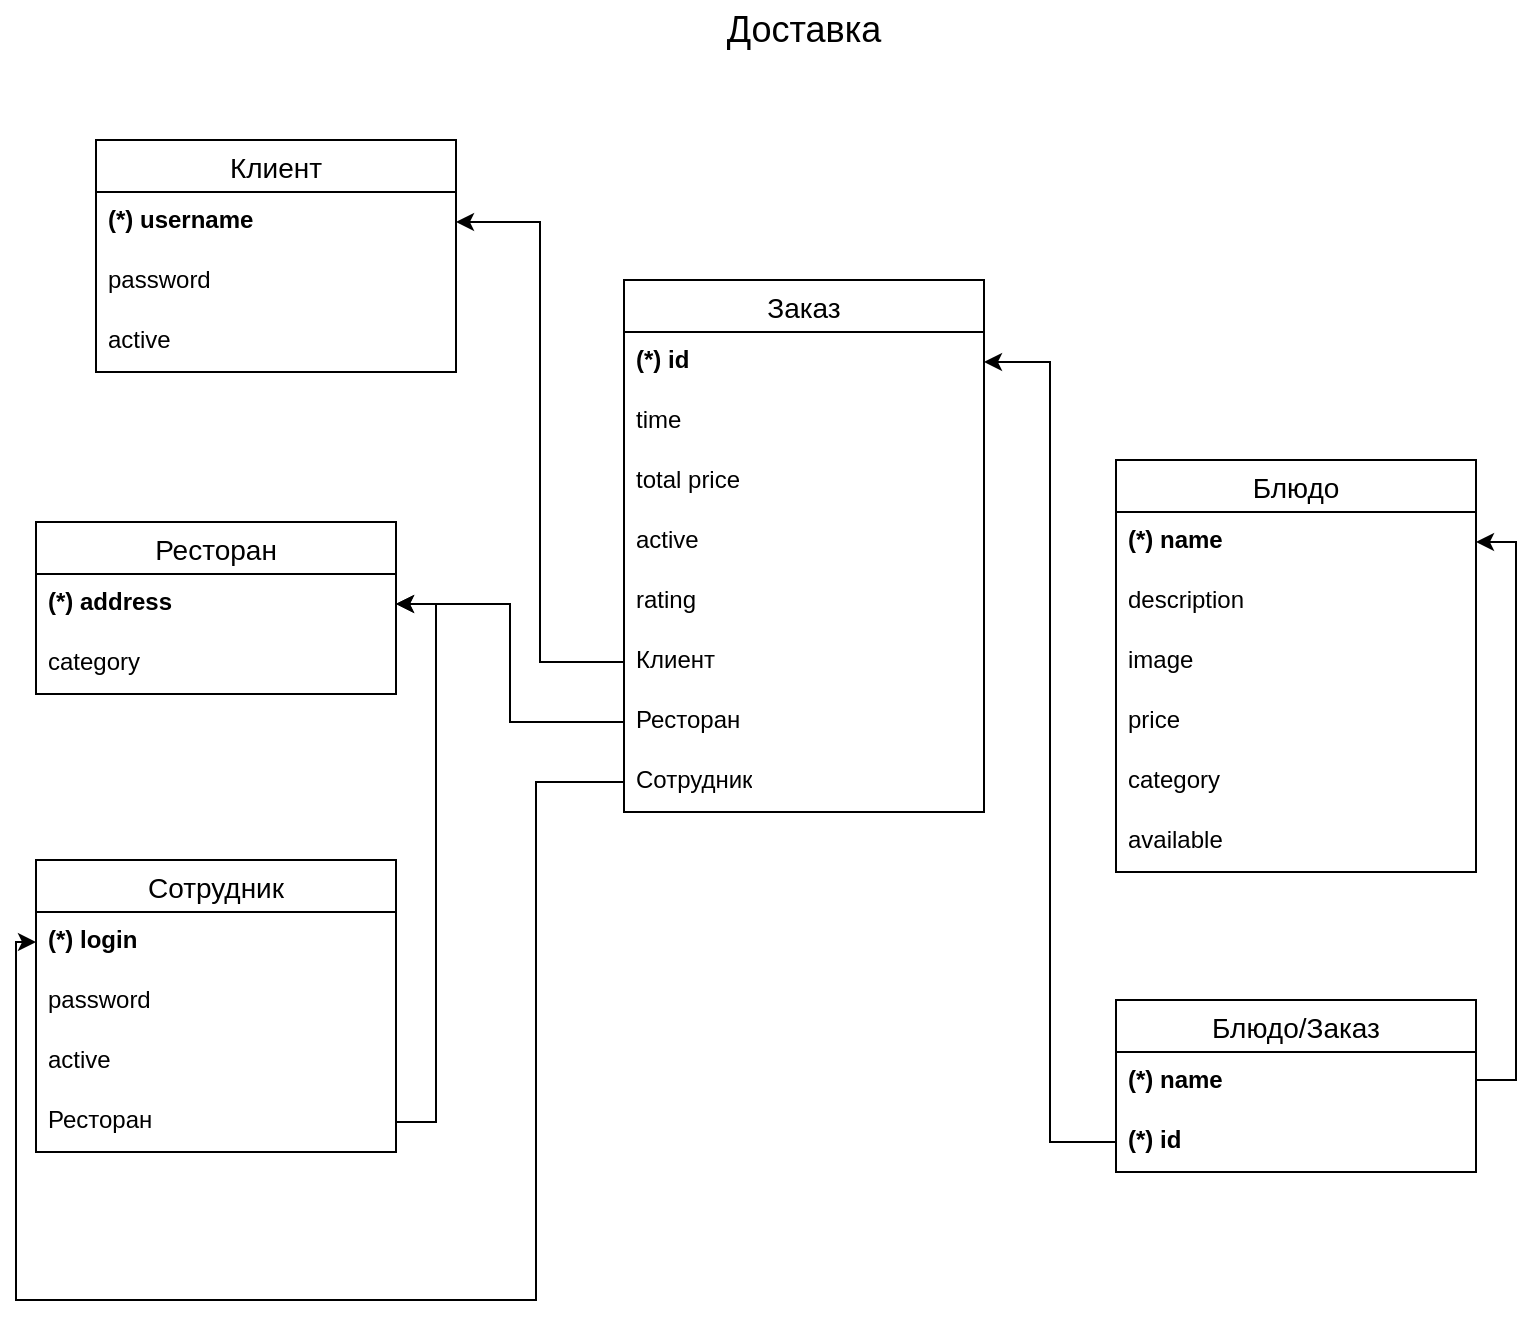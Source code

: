 <mxfile version="24.7.17">
  <diagram name="Страница — 1" id="_YuCFSfN9KbbJojV2Bl-">
    <mxGraphModel dx="1666" dy="795" grid="1" gridSize="10" guides="1" tooltips="1" connect="1" arrows="1" fold="1" page="1" pageScale="1" pageWidth="827" pageHeight="1169" math="0" shadow="0">
      <root>
        <mxCell id="0" />
        <mxCell id="1" parent="0" />
        <mxCell id="1CGRCvlt_vWcbF3Wgjnv-1" value="Клиент" style="swimlane;fontStyle=0;childLayout=stackLayout;horizontal=1;startSize=26;horizontalStack=0;resizeParent=1;resizeParentMax=0;resizeLast=0;collapsible=1;marginBottom=0;align=center;fontSize=14;" vertex="1" parent="1">
          <mxGeometry x="60" y="80" width="180" height="116" as="geometry">
            <mxRectangle x="320" y="80" width="90" height="30" as="alternateBounds" />
          </mxGeometry>
        </mxCell>
        <mxCell id="1CGRCvlt_vWcbF3Wgjnv-2" value="&lt;b&gt;(*) username&lt;/b&gt;" style="text;strokeColor=none;fillColor=none;spacingLeft=4;spacingRight=4;overflow=hidden;rotatable=0;points=[[0,0.5],[1,0.5]];portConstraint=eastwest;fontSize=12;whiteSpace=wrap;html=1;fontStyle=0" vertex="1" parent="1CGRCvlt_vWcbF3Wgjnv-1">
          <mxGeometry y="26" width="180" height="30" as="geometry" />
        </mxCell>
        <mxCell id="1CGRCvlt_vWcbF3Wgjnv-3" value="password" style="text;strokeColor=none;fillColor=none;spacingLeft=4;spacingRight=4;overflow=hidden;rotatable=0;points=[[0,0.5],[1,0.5]];portConstraint=eastwest;fontSize=12;whiteSpace=wrap;html=1;" vertex="1" parent="1CGRCvlt_vWcbF3Wgjnv-1">
          <mxGeometry y="56" width="180" height="30" as="geometry" />
        </mxCell>
        <mxCell id="1CGRCvlt_vWcbF3Wgjnv-4" value="active" style="text;strokeColor=none;fillColor=none;spacingLeft=4;spacingRight=4;overflow=hidden;rotatable=0;points=[[0,0.5],[1,0.5]];portConstraint=eastwest;fontSize=12;whiteSpace=wrap;html=1;" vertex="1" parent="1CGRCvlt_vWcbF3Wgjnv-1">
          <mxGeometry y="86" width="180" height="30" as="geometry" />
        </mxCell>
        <mxCell id="1CGRCvlt_vWcbF3Wgjnv-5" value="&lt;span style=&quot;font-size: 18px;&quot;&gt;Доставка&lt;/span&gt;" style="text;html=1;align=center;verticalAlign=middle;whiteSpace=wrap;rounded=0;" vertex="1" parent="1">
          <mxGeometry x="384" y="10" width="60" height="30" as="geometry" />
        </mxCell>
        <mxCell id="1CGRCvlt_vWcbF3Wgjnv-6" value="Блюдо" style="swimlane;fontStyle=0;childLayout=stackLayout;horizontal=1;startSize=26;horizontalStack=0;resizeParent=1;resizeParentMax=0;resizeLast=0;collapsible=1;marginBottom=0;align=center;fontSize=14;" vertex="1" parent="1">
          <mxGeometry x="570" y="240" width="180" height="206" as="geometry">
            <mxRectangle x="320" y="80" width="90" height="30" as="alternateBounds" />
          </mxGeometry>
        </mxCell>
        <mxCell id="1CGRCvlt_vWcbF3Wgjnv-7" value="&lt;b&gt;(*) name&lt;/b&gt;" style="text;strokeColor=none;fillColor=none;spacingLeft=4;spacingRight=4;overflow=hidden;rotatable=0;points=[[0,0.5],[1,0.5]];portConstraint=eastwest;fontSize=12;whiteSpace=wrap;html=1;fontStyle=0" vertex="1" parent="1CGRCvlt_vWcbF3Wgjnv-6">
          <mxGeometry y="26" width="180" height="30" as="geometry" />
        </mxCell>
        <mxCell id="1CGRCvlt_vWcbF3Wgjnv-8" value="description" style="text;strokeColor=none;fillColor=none;spacingLeft=4;spacingRight=4;overflow=hidden;rotatable=0;points=[[0,0.5],[1,0.5]];portConstraint=eastwest;fontSize=12;whiteSpace=wrap;html=1;" vertex="1" parent="1CGRCvlt_vWcbF3Wgjnv-6">
          <mxGeometry y="56" width="180" height="30" as="geometry" />
        </mxCell>
        <mxCell id="1CGRCvlt_vWcbF3Wgjnv-9" value="image" style="text;strokeColor=none;fillColor=none;spacingLeft=4;spacingRight=4;overflow=hidden;rotatable=0;points=[[0,0.5],[1,0.5]];portConstraint=eastwest;fontSize=12;whiteSpace=wrap;html=1;" vertex="1" parent="1CGRCvlt_vWcbF3Wgjnv-6">
          <mxGeometry y="86" width="180" height="30" as="geometry" />
        </mxCell>
        <mxCell id="1CGRCvlt_vWcbF3Wgjnv-10" value="price" style="text;strokeColor=none;fillColor=none;spacingLeft=4;spacingRight=4;overflow=hidden;rotatable=0;points=[[0,0.5],[1,0.5]];portConstraint=eastwest;fontSize=12;whiteSpace=wrap;html=1;" vertex="1" parent="1CGRCvlt_vWcbF3Wgjnv-6">
          <mxGeometry y="116" width="180" height="30" as="geometry" />
        </mxCell>
        <mxCell id="1CGRCvlt_vWcbF3Wgjnv-11" value="category" style="text;strokeColor=none;fillColor=none;spacingLeft=4;spacingRight=4;overflow=hidden;rotatable=0;points=[[0,0.5],[1,0.5]];portConstraint=eastwest;fontSize=12;whiteSpace=wrap;html=1;" vertex="1" parent="1CGRCvlt_vWcbF3Wgjnv-6">
          <mxGeometry y="146" width="180" height="30" as="geometry" />
        </mxCell>
        <mxCell id="1CGRCvlt_vWcbF3Wgjnv-12" value="available" style="text;strokeColor=none;fillColor=none;spacingLeft=4;spacingRight=4;overflow=hidden;rotatable=0;points=[[0,0.5],[1,0.5]];portConstraint=eastwest;fontSize=12;whiteSpace=wrap;html=1;" vertex="1" parent="1CGRCvlt_vWcbF3Wgjnv-6">
          <mxGeometry y="176" width="180" height="30" as="geometry" />
        </mxCell>
        <mxCell id="1CGRCvlt_vWcbF3Wgjnv-13" value="Ресторан" style="swimlane;fontStyle=0;childLayout=stackLayout;horizontal=1;startSize=26;horizontalStack=0;resizeParent=1;resizeParentMax=0;resizeLast=0;collapsible=1;marginBottom=0;align=center;fontSize=14;" vertex="1" parent="1">
          <mxGeometry x="30" y="271" width="180" height="86" as="geometry">
            <mxRectangle x="320" y="80" width="90" height="30" as="alternateBounds" />
          </mxGeometry>
        </mxCell>
        <mxCell id="1CGRCvlt_vWcbF3Wgjnv-14" value="&lt;b&gt;(*) address&lt;/b&gt;" style="text;strokeColor=none;fillColor=none;spacingLeft=4;spacingRight=4;overflow=hidden;rotatable=0;points=[[0,0.5],[1,0.5]];portConstraint=eastwest;fontSize=12;whiteSpace=wrap;html=1;fontStyle=0" vertex="1" parent="1CGRCvlt_vWcbF3Wgjnv-13">
          <mxGeometry y="26" width="180" height="30" as="geometry" />
        </mxCell>
        <mxCell id="1CGRCvlt_vWcbF3Wgjnv-15" value="category" style="text;strokeColor=none;fillColor=none;spacingLeft=4;spacingRight=4;overflow=hidden;rotatable=0;points=[[0,0.5],[1,0.5]];portConstraint=eastwest;fontSize=12;whiteSpace=wrap;html=1;" vertex="1" parent="1CGRCvlt_vWcbF3Wgjnv-13">
          <mxGeometry y="56" width="180" height="30" as="geometry" />
        </mxCell>
        <mxCell id="1CGRCvlt_vWcbF3Wgjnv-16" value="Заказ" style="swimlane;fontStyle=0;childLayout=stackLayout;horizontal=1;startSize=26;horizontalStack=0;resizeParent=1;resizeParentMax=0;resizeLast=0;collapsible=1;marginBottom=0;align=center;fontSize=14;" vertex="1" parent="1">
          <mxGeometry x="324" y="150" width="180" height="266" as="geometry">
            <mxRectangle x="320" y="80" width="90" height="30" as="alternateBounds" />
          </mxGeometry>
        </mxCell>
        <mxCell id="1CGRCvlt_vWcbF3Wgjnv-17" value="(*) id" style="text;strokeColor=none;fillColor=none;spacingLeft=4;spacingRight=4;overflow=hidden;rotatable=0;points=[[0,0.5],[1,0.5]];portConstraint=eastwest;fontSize=12;whiteSpace=wrap;html=1;fontStyle=1" vertex="1" parent="1CGRCvlt_vWcbF3Wgjnv-16">
          <mxGeometry y="26" width="180" height="30" as="geometry" />
        </mxCell>
        <mxCell id="1CGRCvlt_vWcbF3Wgjnv-18" value="time" style="text;strokeColor=none;fillColor=none;spacingLeft=4;spacingRight=4;overflow=hidden;rotatable=0;points=[[0,0.5],[1,0.5]];portConstraint=eastwest;fontSize=12;whiteSpace=wrap;html=1;" vertex="1" parent="1CGRCvlt_vWcbF3Wgjnv-16">
          <mxGeometry y="56" width="180" height="30" as="geometry" />
        </mxCell>
        <mxCell id="1CGRCvlt_vWcbF3Wgjnv-19" value="total price" style="text;strokeColor=none;fillColor=none;spacingLeft=4;spacingRight=4;overflow=hidden;rotatable=0;points=[[0,0.5],[1,0.5]];portConstraint=eastwest;fontSize=12;whiteSpace=wrap;html=1;" vertex="1" parent="1CGRCvlt_vWcbF3Wgjnv-16">
          <mxGeometry y="86" width="180" height="30" as="geometry" />
        </mxCell>
        <mxCell id="1CGRCvlt_vWcbF3Wgjnv-20" value="active" style="text;strokeColor=none;fillColor=none;spacingLeft=4;spacingRight=4;overflow=hidden;rotatable=0;points=[[0,0.5],[1,0.5]];portConstraint=eastwest;fontSize=12;whiteSpace=wrap;html=1;" vertex="1" parent="1CGRCvlt_vWcbF3Wgjnv-16">
          <mxGeometry y="116" width="180" height="30" as="geometry" />
        </mxCell>
        <mxCell id="1CGRCvlt_vWcbF3Wgjnv-21" value="rating" style="text;strokeColor=none;fillColor=none;spacingLeft=4;spacingRight=4;overflow=hidden;rotatable=0;points=[[0,0.5],[1,0.5]];portConstraint=eastwest;fontSize=12;whiteSpace=wrap;html=1;" vertex="1" parent="1CGRCvlt_vWcbF3Wgjnv-16">
          <mxGeometry y="146" width="180" height="30" as="geometry" />
        </mxCell>
        <mxCell id="1CGRCvlt_vWcbF3Wgjnv-22" value="Клиент" style="text;strokeColor=none;fillColor=none;spacingLeft=4;spacingRight=4;overflow=hidden;rotatable=0;points=[[0,0.5],[1,0.5]];portConstraint=eastwest;fontSize=12;whiteSpace=wrap;html=1;" vertex="1" parent="1CGRCvlt_vWcbF3Wgjnv-16">
          <mxGeometry y="176" width="180" height="30" as="geometry" />
        </mxCell>
        <mxCell id="1CGRCvlt_vWcbF3Wgjnv-23" value="Ресторан" style="text;strokeColor=none;fillColor=none;spacingLeft=4;spacingRight=4;overflow=hidden;rotatable=0;points=[[0,0.5],[1,0.5]];portConstraint=eastwest;fontSize=12;whiteSpace=wrap;html=1;" vertex="1" parent="1CGRCvlt_vWcbF3Wgjnv-16">
          <mxGeometry y="206" width="180" height="30" as="geometry" />
        </mxCell>
        <mxCell id="1CGRCvlt_vWcbF3Wgjnv-24" value="Сотрудник" style="text;strokeColor=none;fillColor=none;spacingLeft=4;spacingRight=4;overflow=hidden;rotatable=0;points=[[0,0.5],[1,0.5]];portConstraint=eastwest;fontSize=12;whiteSpace=wrap;html=1;" vertex="1" parent="1CGRCvlt_vWcbF3Wgjnv-16">
          <mxGeometry y="236" width="180" height="30" as="geometry" />
        </mxCell>
        <mxCell id="1CGRCvlt_vWcbF3Wgjnv-25" value="Сотрудник" style="swimlane;fontStyle=0;childLayout=stackLayout;horizontal=1;startSize=26;horizontalStack=0;resizeParent=1;resizeParentMax=0;resizeLast=0;collapsible=1;marginBottom=0;align=center;fontSize=14;" vertex="1" parent="1">
          <mxGeometry x="30" y="440" width="180" height="146" as="geometry">
            <mxRectangle x="320" y="80" width="90" height="30" as="alternateBounds" />
          </mxGeometry>
        </mxCell>
        <mxCell id="1CGRCvlt_vWcbF3Wgjnv-26" value="&lt;b&gt;(*) login&lt;/b&gt;" style="text;strokeColor=none;fillColor=none;spacingLeft=4;spacingRight=4;overflow=hidden;rotatable=0;points=[[0,0.5],[1,0.5]];portConstraint=eastwest;fontSize=12;whiteSpace=wrap;html=1;fontStyle=0" vertex="1" parent="1CGRCvlt_vWcbF3Wgjnv-25">
          <mxGeometry y="26" width="180" height="30" as="geometry" />
        </mxCell>
        <mxCell id="1CGRCvlt_vWcbF3Wgjnv-27" value="password" style="text;strokeColor=none;fillColor=none;spacingLeft=4;spacingRight=4;overflow=hidden;rotatable=0;points=[[0,0.5],[1,0.5]];portConstraint=eastwest;fontSize=12;whiteSpace=wrap;html=1;" vertex="1" parent="1CGRCvlt_vWcbF3Wgjnv-25">
          <mxGeometry y="56" width="180" height="30" as="geometry" />
        </mxCell>
        <mxCell id="1CGRCvlt_vWcbF3Wgjnv-28" value="active" style="text;strokeColor=none;fillColor=none;spacingLeft=4;spacingRight=4;overflow=hidden;rotatable=0;points=[[0,0.5],[1,0.5]];portConstraint=eastwest;fontSize=12;whiteSpace=wrap;html=1;" vertex="1" parent="1CGRCvlt_vWcbF3Wgjnv-25">
          <mxGeometry y="86" width="180" height="30" as="geometry" />
        </mxCell>
        <mxCell id="1CGRCvlt_vWcbF3Wgjnv-29" value="Ресторан" style="text;strokeColor=none;fillColor=none;spacingLeft=4;spacingRight=4;overflow=hidden;rotatable=0;points=[[0,0.5],[1,0.5]];portConstraint=eastwest;fontSize=12;whiteSpace=wrap;html=1;" vertex="1" parent="1CGRCvlt_vWcbF3Wgjnv-25">
          <mxGeometry y="116" width="180" height="30" as="geometry" />
        </mxCell>
        <mxCell id="1CGRCvlt_vWcbF3Wgjnv-30" style="edgeStyle=orthogonalEdgeStyle;rounded=0;orthogonalLoop=1;jettySize=auto;html=1;" edge="1" parent="1" source="1CGRCvlt_vWcbF3Wgjnv-22" target="1CGRCvlt_vWcbF3Wgjnv-2">
          <mxGeometry relative="1" as="geometry" />
        </mxCell>
        <mxCell id="1CGRCvlt_vWcbF3Wgjnv-31" style="edgeStyle=orthogonalEdgeStyle;rounded=0;orthogonalLoop=1;jettySize=auto;html=1;entryX=1;entryY=0.5;entryDx=0;entryDy=0;" edge="1" parent="1" source="1CGRCvlt_vWcbF3Wgjnv-23" target="1CGRCvlt_vWcbF3Wgjnv-14">
          <mxGeometry relative="1" as="geometry" />
        </mxCell>
        <mxCell id="1CGRCvlt_vWcbF3Wgjnv-32" style="edgeStyle=orthogonalEdgeStyle;rounded=0;orthogonalLoop=1;jettySize=auto;html=1;entryX=1;entryY=0.5;entryDx=0;entryDy=0;" edge="1" parent="1" source="1CGRCvlt_vWcbF3Wgjnv-29" target="1CGRCvlt_vWcbF3Wgjnv-14">
          <mxGeometry relative="1" as="geometry">
            <Array as="points">
              <mxPoint x="230" y="571" />
              <mxPoint x="230" y="312" />
            </Array>
          </mxGeometry>
        </mxCell>
        <mxCell id="1CGRCvlt_vWcbF3Wgjnv-33" style="edgeStyle=orthogonalEdgeStyle;rounded=0;orthogonalLoop=1;jettySize=auto;html=1;entryX=0;entryY=0.5;entryDx=0;entryDy=0;" edge="1" parent="1" source="1CGRCvlt_vWcbF3Wgjnv-24" target="1CGRCvlt_vWcbF3Wgjnv-26">
          <mxGeometry relative="1" as="geometry">
            <Array as="points">
              <mxPoint x="280" y="401" />
              <mxPoint x="280" y="660" />
              <mxPoint x="20" y="660" />
              <mxPoint x="20" y="481" />
            </Array>
          </mxGeometry>
        </mxCell>
        <mxCell id="1CGRCvlt_vWcbF3Wgjnv-34" value="Блюдо/Заказ" style="swimlane;fontStyle=0;childLayout=stackLayout;horizontal=1;startSize=26;horizontalStack=0;resizeParent=1;resizeParentMax=0;resizeLast=0;collapsible=1;marginBottom=0;align=center;fontSize=14;" vertex="1" parent="1">
          <mxGeometry x="570" y="510" width="180" height="86" as="geometry">
            <mxRectangle x="320" y="80" width="90" height="30" as="alternateBounds" />
          </mxGeometry>
        </mxCell>
        <mxCell id="1CGRCvlt_vWcbF3Wgjnv-35" value="&lt;b&gt;(*) name&lt;/b&gt;" style="text;strokeColor=none;fillColor=none;spacingLeft=4;spacingRight=4;overflow=hidden;rotatable=0;points=[[0,0.5],[1,0.5]];portConstraint=eastwest;fontSize=12;whiteSpace=wrap;html=1;fontStyle=0" vertex="1" parent="1CGRCvlt_vWcbF3Wgjnv-34">
          <mxGeometry y="26" width="180" height="30" as="geometry" />
        </mxCell>
        <mxCell id="1CGRCvlt_vWcbF3Wgjnv-36" value="(*) id" style="text;strokeColor=none;fillColor=none;spacingLeft=4;spacingRight=4;overflow=hidden;rotatable=0;points=[[0,0.5],[1,0.5]];portConstraint=eastwest;fontSize=12;whiteSpace=wrap;html=1;fontStyle=1" vertex="1" parent="1CGRCvlt_vWcbF3Wgjnv-34">
          <mxGeometry y="56" width="180" height="30" as="geometry" />
        </mxCell>
        <mxCell id="1CGRCvlt_vWcbF3Wgjnv-37" style="edgeStyle=orthogonalEdgeStyle;rounded=0;orthogonalLoop=1;jettySize=auto;html=1;entryX=1;entryY=0.5;entryDx=0;entryDy=0;" edge="1" parent="1" source="1CGRCvlt_vWcbF3Wgjnv-36" target="1CGRCvlt_vWcbF3Wgjnv-17">
          <mxGeometry relative="1" as="geometry" />
        </mxCell>
        <mxCell id="1CGRCvlt_vWcbF3Wgjnv-38" style="edgeStyle=orthogonalEdgeStyle;rounded=0;orthogonalLoop=1;jettySize=auto;html=1;entryX=1;entryY=0.5;entryDx=0;entryDy=0;exitX=1;exitY=0.5;exitDx=0;exitDy=0;" edge="1" parent="1" source="1CGRCvlt_vWcbF3Wgjnv-35" target="1CGRCvlt_vWcbF3Wgjnv-7">
          <mxGeometry relative="1" as="geometry">
            <Array as="points">
              <mxPoint x="750" y="550" />
              <mxPoint x="770" y="550" />
              <mxPoint x="770" y="281" />
            </Array>
          </mxGeometry>
        </mxCell>
      </root>
    </mxGraphModel>
  </diagram>
</mxfile>
